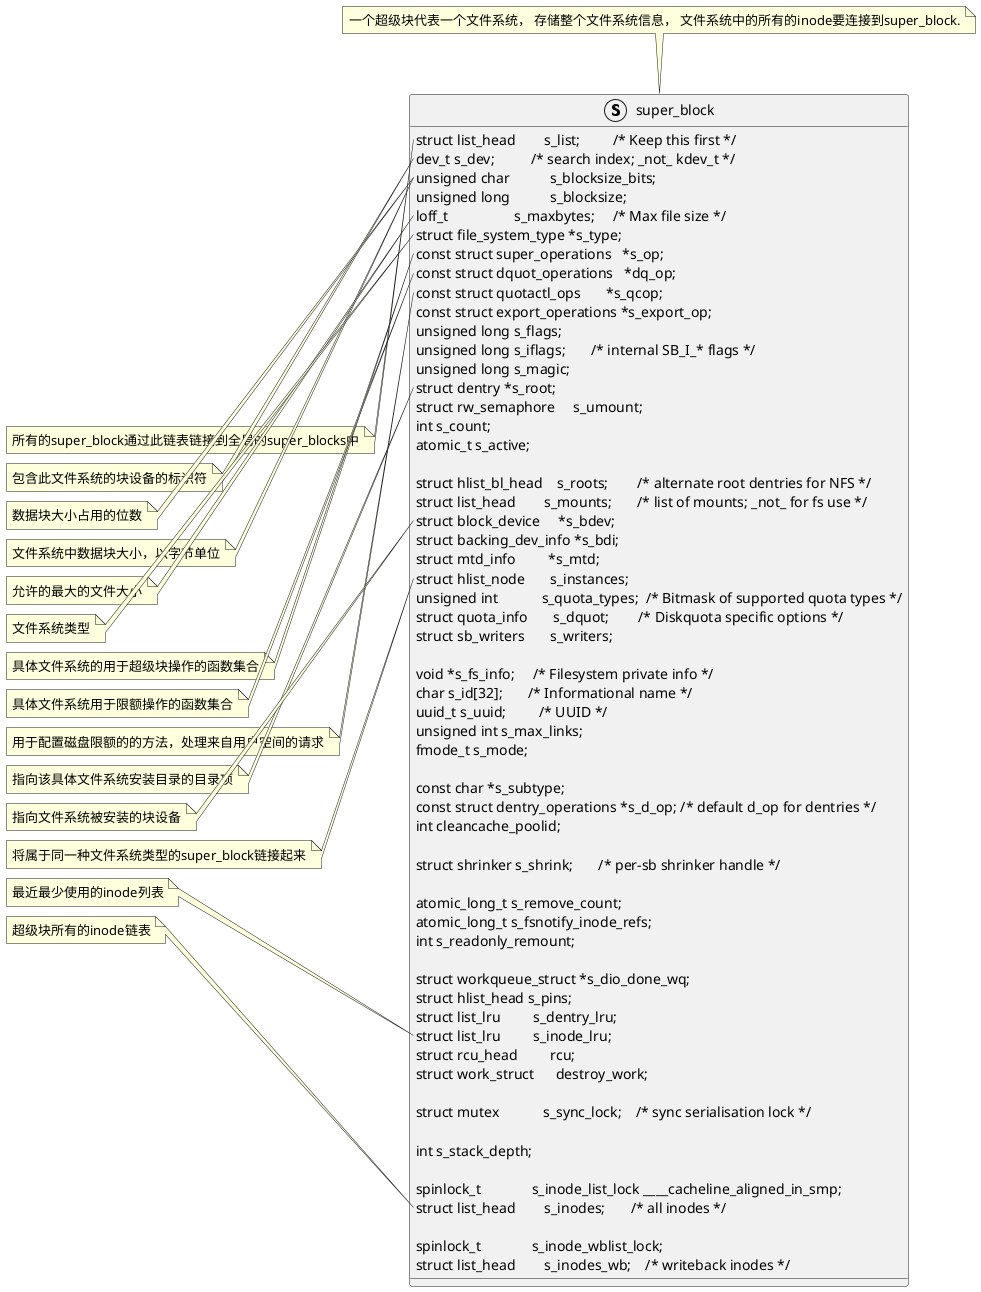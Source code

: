 @startuml

struct super_block {
        struct list_head        s_list;         /* Keep this first */
        dev_t s_dev;          /* search index; _not_ kdev_t */
        unsigned char           s_blocksize_bits;
        unsigned long           s_blocksize;
        loff_t                  s_maxbytes;     /* Max file size */
        struct file_system_type *s_type;
        const struct super_operations   *s_op;
        const struct dquot_operations   *dq_op;
        const struct quotactl_ops       *s_qcop;
        const struct export_operations *s_export_op;
        unsigned long s_flags;
        unsigned long s_iflags;       /* internal SB_I_* flags */
        unsigned long s_magic;
        struct dentry *s_root;
        struct rw_semaphore     s_umount;
        int s_count;
        atomic_t s_active;

        struct hlist_bl_head    s_roots;        /* alternate root dentries for NFS */
        struct list_head        s_mounts;       /* list of mounts; _not_ for fs use */
        struct block_device     *s_bdev;
        struct backing_dev_info *s_bdi;
        struct mtd_info         *s_mtd;
        struct hlist_node       s_instances;
        unsigned int            s_quota_types;  /* Bitmask of supported quota types */
        struct quota_info       s_dquot;        /* Diskquota specific options */
        struct sb_writers       s_writers;

        void *s_fs_info;     /* Filesystem private info */
        char s_id[32];       /* Informational name */
        uuid_t s_uuid;         /* UUID */
        unsigned int s_max_links;
        fmode_t s_mode;

        const char *s_subtype;
        const struct dentry_operations *s_d_op; /* default d_op for dentries */
        int cleancache_poolid;

        struct shrinker s_shrink;       /* per-sb shrinker handle */

        atomic_long_t s_remove_count;
        atomic_long_t s_fsnotify_inode_refs;
        int s_readonly_remount;

        struct workqueue_struct *s_dio_done_wq;
        struct hlist_head s_pins;
        struct list_lru         s_dentry_lru;
        struct list_lru         s_inode_lru;
        struct rcu_head         rcu;
        struct work_struct      destroy_work;

        struct mutex            s_sync_lock;    /* sync serialisation lock */

        int s_stack_depth;

        spinlock_t              s_inode_list_lock ____cacheline_aligned_in_smp;
        struct list_head        s_inodes;       /* all inodes */

        spinlock_t              s_inode_wblist_lock;
        struct list_head        s_inodes_wb;    /* writeback inodes */
}

note top: 一个超级块代表一个文件系统， 存储整个文件系统信息， 文件系统中的所有的inode要连接到super_block.

note left of super_block::s_list
    所有的super_block通过此链表链接到全局的super_blocks中
end note

note left of super_block::s_dev
    包含此文件系统的块设备的标识符
end note

note left of super_block::s_blocksize_bits
    数据块大小占用的位数
end note

note left of super_block::s_blocksize
    文件系统中数据块大小，以字节单位
end note

note left of super_block::s_maxbytes
    允许的最大的文件大小
end note

note left of super_block::s_type
    文件系统类型
end note

note left of super_block::s_op
    具体文件系统的用于超级块操作的函数集合
end note

note left of super_block::dq_op
    具体文件系统用于限额操作的函数集合
end note

note left of super_block::s_qcop
    用于配置磁盘限额的的方法，处理来自用户空间的请求
end note

note left of super_block::s_root
    指向该具体文件系统安装目录的目录项
end note

note left of super_block::s_bdev
    指向文件系统被安装的块设备
end note

note left of super_block::s_instances
    将属于同一种文件系统类型的super_block链接起来
end note

note left of super_block::s_inode_lru
    最近最少使用的inode列表
end note

note left of super_block::s_inodes
    超级块所有的inode链表
end note



@enduml
